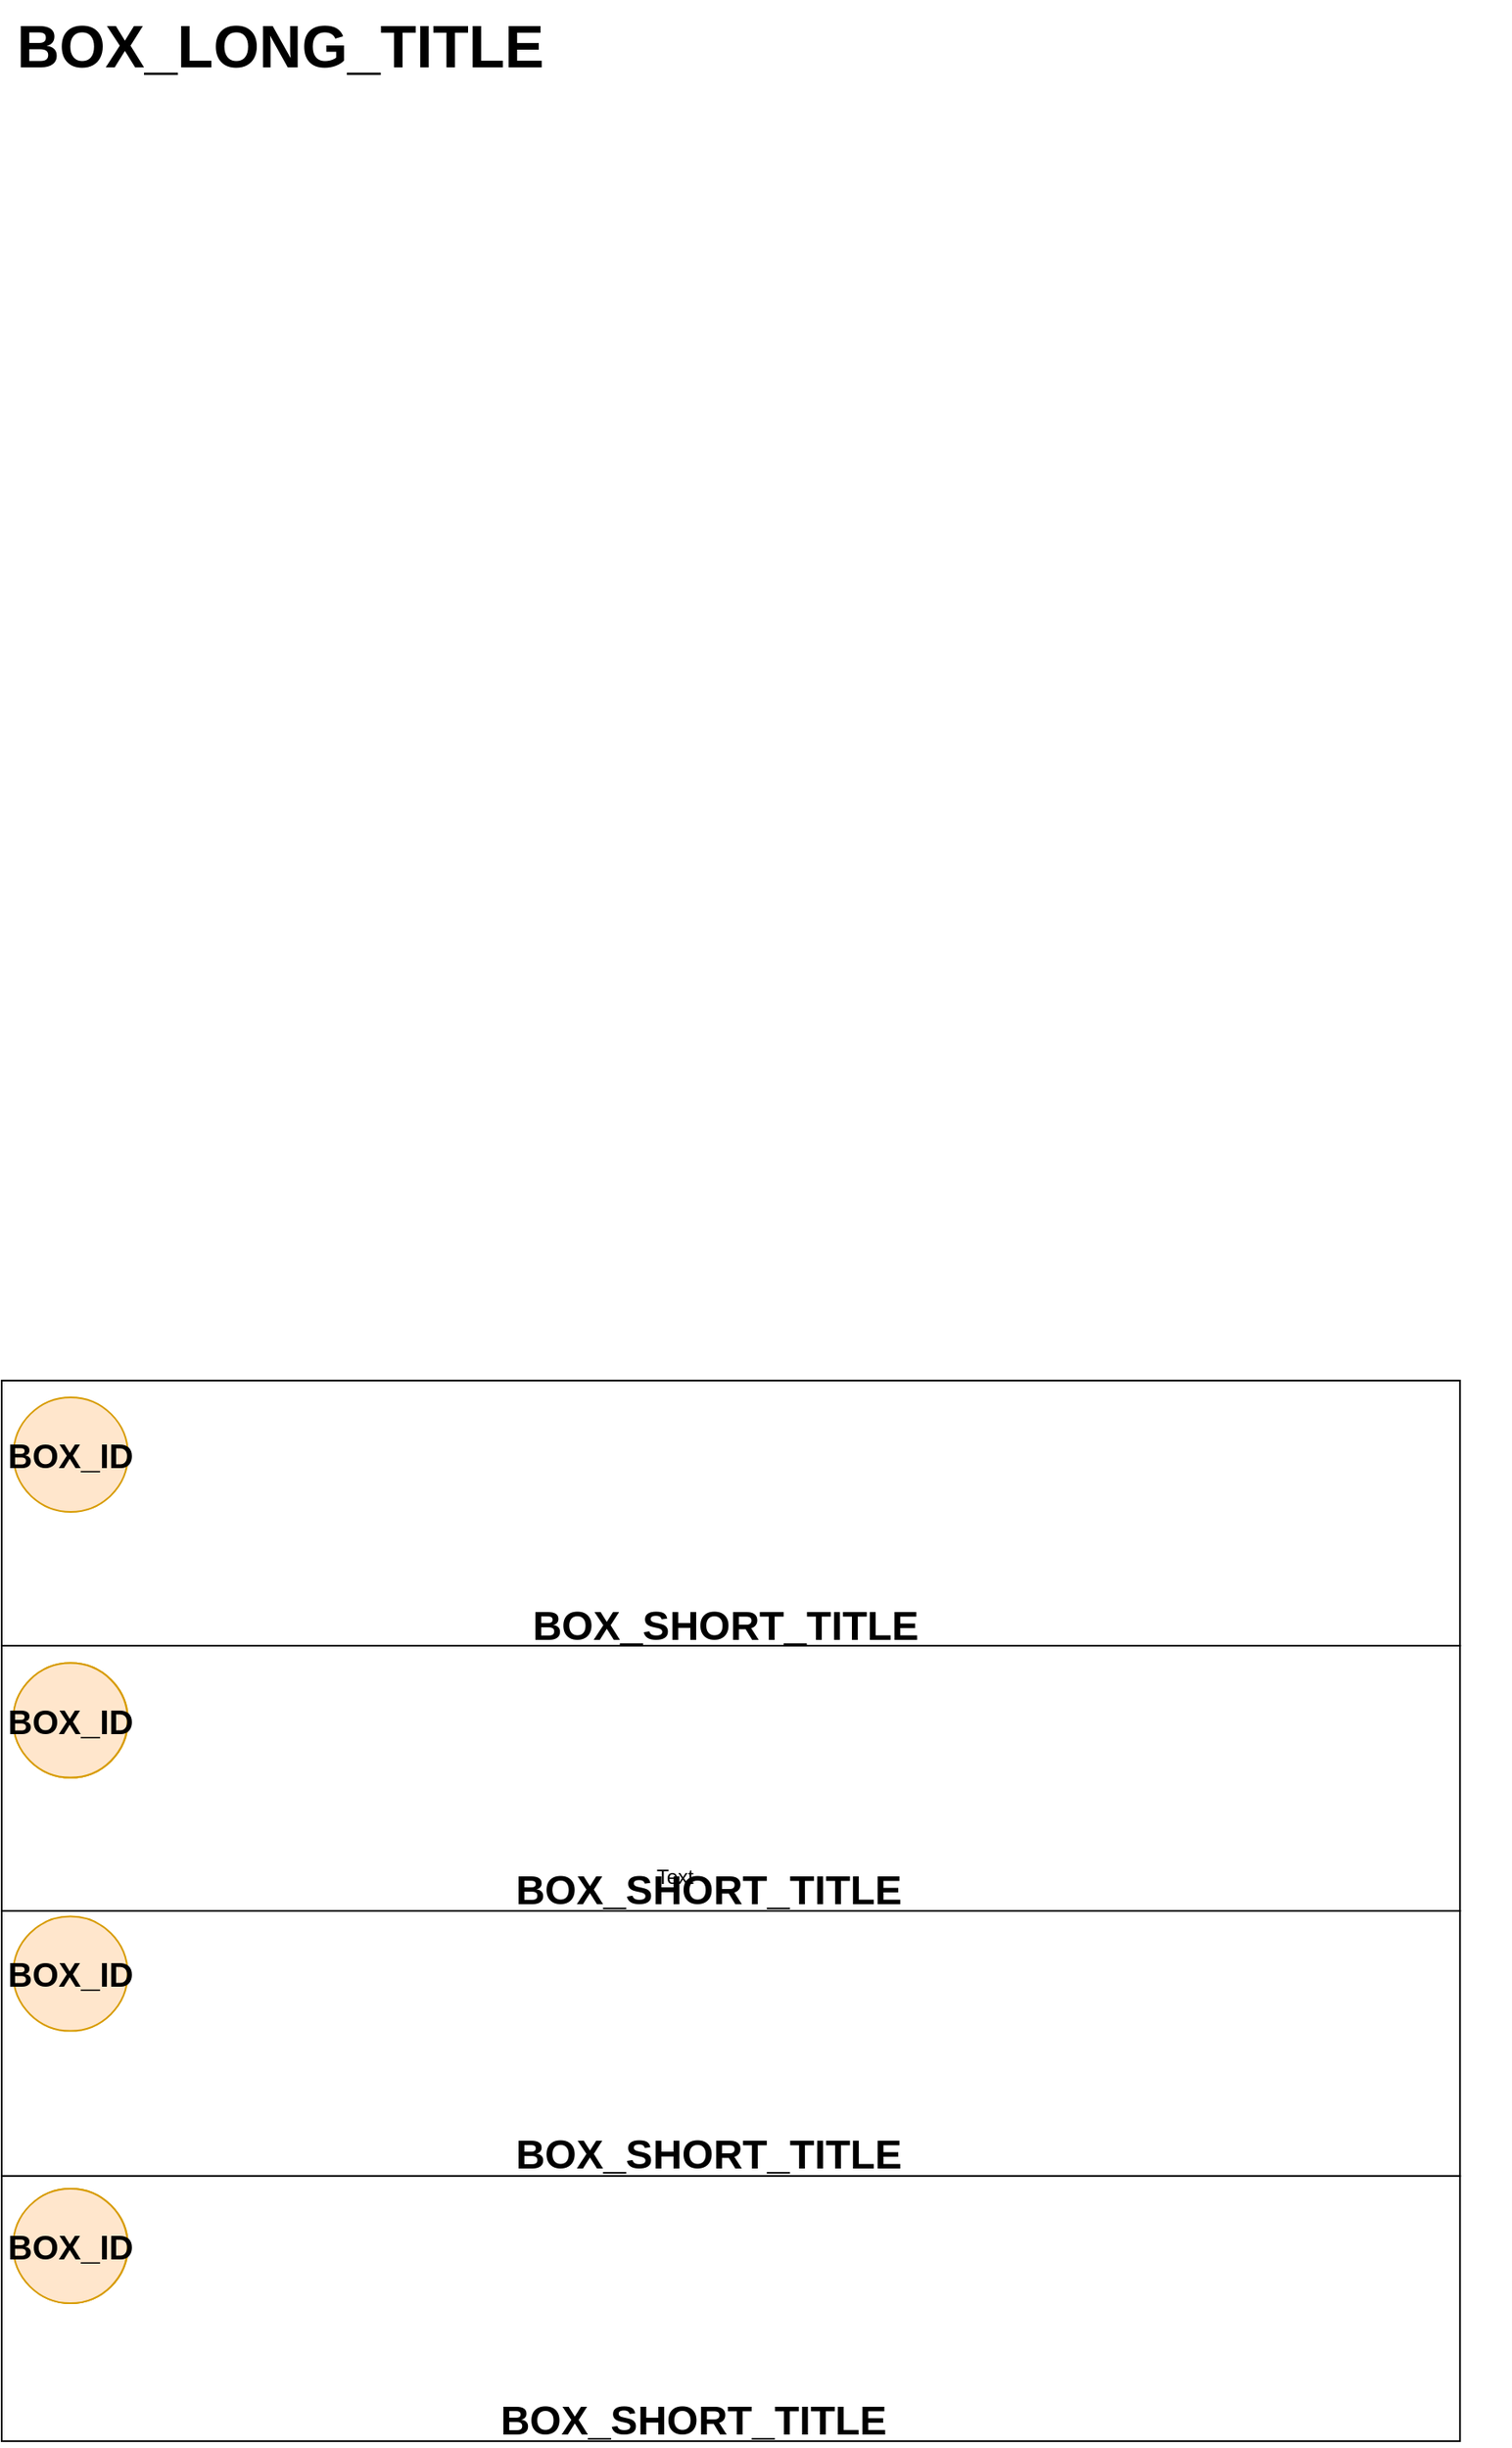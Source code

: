 <mxfile version="24.7.17">
  <diagram name="Page-1" id="yu1uDlsUj9-HUHLuCzGA">
    <mxGraphModel dx="1098" dy="988" grid="1" gridSize="10" guides="1" tooltips="1" connect="1" arrows="1" fold="1" page="1" pageScale="1" pageWidth="1169" pageHeight="827" math="0" shadow="0">
      <root>
        <mxCell id="0" />
        <mxCell id="1" style="locked=1;" parent="0" />
        <mxCell id="7dp5-Y_0_lrtAA32eaPl-3" value="" style="rounded=0;whiteSpace=wrap;html=1;" parent="1" vertex="1">
          <mxGeometry x="140" y="1184.96" width="866.14" height="157.48" as="geometry" />
        </mxCell>
        <mxCell id="7dp5-Y_0_lrtAA32eaPl-4" value="" style="rounded=0;whiteSpace=wrap;html=1;" parent="1" vertex="1">
          <mxGeometry x="140" y="1342.44" width="866.14" height="157.48" as="geometry" />
        </mxCell>
        <mxCell id="7dp5-Y_0_lrtAA32eaPl-31" value="" style="shape=image;verticalLabelPosition=bottom;labelBackgroundColor=default;verticalAlign=top;aspect=fixed;imageAspect=0;image=IMAGE_CONTEXT;" parent="1" vertex="1">
          <mxGeometry x="713" y="873" width="230" height="153.33" as="geometry" />
        </mxCell>
        <mxCell id="7dp5-Y_0_lrtAA32eaPl-33" value="" style="rounded=0;whiteSpace=wrap;html=1;" parent="1" vertex="1">
          <mxGeometry x="140" y="870" width="866.14" height="157.48" as="geometry" />
        </mxCell>
        <mxCell id="7dp5-Y_0_lrtAA32eaPl-34" value="" style="rounded=0;whiteSpace=wrap;html=1;" parent="1" vertex="1">
          <mxGeometry x="140" y="1027.48" width="866.14" height="157.48" as="geometry" />
        </mxCell>
        <mxCell id="P8VqPcs2KSuZS6IY6BrC-7" value="Bilder" parent="0" />
        <mxCell id="7dp5-Y_0_lrtAA32eaPl-39" value="BOX_LONG_TITLE" style="text;whiteSpace=wrap;fontStyle=1;fontSize=35;" parent="P8VqPcs2KSuZS6IY6BrC-7" vertex="1">
          <mxGeometry x="146.82" y="50" width="883.18" height="140" as="geometry" />
        </mxCell>
        <mxCell id="7dp5-Y_0_lrtAA32eaPl-102" value="BOX_SHORT_TITLE" style="text;html=1;align=center;verticalAlign=middle;whiteSpace=wrap;rounded=0;fontSize=24;fontStyle=1" parent="P8VqPcs2KSuZS6IY6BrC-7" vertex="1">
          <mxGeometry x="505.07" y="1001.15" width="130" height="30" as="geometry" />
        </mxCell>
        <mxCell id="84E6AL7sA57kAIkc1ud4-1" value="" style="shape=image;verticalLabelPosition=bottom;labelBackgroundColor=default;verticalAlign=top;aspect=fixed;imageAspect=0;image=IMAGE_CONTEXT;" parent="P8VqPcs2KSuZS6IY6BrC-7" vertex="1">
          <mxGeometry x="146.82" y="160" width="889" height="634.64" as="geometry" />
        </mxCell>
        <mxCell id="84E6AL7sA57kAIkc1ud4-2" value="" style="shape=image;verticalLabelPosition=bottom;labelBackgroundColor=default;verticalAlign=top;aspect=fixed;imageAspect=0;image=IMAGE_CONTEXT;" parent="P8VqPcs2KSuZS6IY6BrC-7" vertex="1">
          <mxGeometry x="180" y="880" width="196.26" height="140" as="geometry" />
        </mxCell>
        <mxCell id="84E6AL7sA57kAIkc1ud4-3" value="" style="shape=image;verticalLabelPosition=bottom;labelBackgroundColor=default;verticalAlign=top;aspect=fixed;imageAspect=0;image=IMAGE_CONTEXT;" parent="P8VqPcs2KSuZS6IY6BrC-7" vertex="1">
          <mxGeometry x="760" y="880" width="199.07" height="142.19" as="geometry" />
        </mxCell>
        <mxCell id="84E6AL7sA57kAIkc1ud4-4" value="BOX_SHORT_TITLE" style="text;html=1;align=center;verticalAlign=middle;whiteSpace=wrap;rounded=0;fontSize=24;fontStyle=1" parent="P8VqPcs2KSuZS6IY6BrC-7" vertex="1">
          <mxGeometry x="495.07" y="1158.3" width="130" height="30" as="geometry" />
        </mxCell>
        <mxCell id="84E6AL7sA57kAIkc1ud4-7" value="BOX_SHORT_TITLE" style="text;html=1;align=center;verticalAlign=middle;whiteSpace=wrap;rounded=0;fontSize=24;fontStyle=1" parent="P8VqPcs2KSuZS6IY6BrC-7" vertex="1">
          <mxGeometry x="495.07" y="1315.45" width="130" height="30" as="geometry" />
        </mxCell>
        <mxCell id="84E6AL7sA57kAIkc1ud4-10" value="BOX_SHORT_TITLE" style="text;html=1;align=center;verticalAlign=middle;whiteSpace=wrap;rounded=0;fontSize=24;fontStyle=1" parent="P8VqPcs2KSuZS6IY6BrC-7" vertex="1">
          <mxGeometry x="485.86" y="1472.6" width="130" height="30" as="geometry" />
        </mxCell>
        <mxCell id="I7mwEt86ZR2V8otfdUx3-1" value="Text" style="text;html=1;align=center;verticalAlign=middle;whiteSpace=wrap;rounded=0;" parent="P8VqPcs2KSuZS6IY6BrC-7" vertex="1">
          <mxGeometry x="510" y="1150" width="60" height="30" as="geometry" />
        </mxCell>
        <mxCell id="I7mwEt86ZR2V8otfdUx3-2" value="" style="shape=image;verticalLabelPosition=bottom;labelBackgroundColor=default;verticalAlign=top;aspect=fixed;imageAspect=0;image=IMAGE_CONTEXT;" parent="P8VqPcs2KSuZS6IY6BrC-7" vertex="1">
          <mxGeometry x="180.54" y="1037.81" width="196.26" height="140" as="geometry" />
        </mxCell>
        <mxCell id="I7mwEt86ZR2V8otfdUx3-3" value="" style="shape=image;verticalLabelPosition=bottom;labelBackgroundColor=default;verticalAlign=top;aspect=fixed;imageAspect=0;image=IMAGE_CONTEXT;" parent="P8VqPcs2KSuZS6IY6BrC-7" vertex="1">
          <mxGeometry x="760.54" y="1037.81" width="199.07" height="142.19" as="geometry" />
        </mxCell>
        <mxCell id="I7mwEt86ZR2V8otfdUx3-4" value="" style="shape=image;verticalLabelPosition=bottom;labelBackgroundColor=default;verticalAlign=top;aspect=fixed;imageAspect=0;image=IMAGE_CONTEXT;" parent="P8VqPcs2KSuZS6IY6BrC-7" vertex="1">
          <mxGeometry x="180.54" y="1193.3" width="196.26" height="140" as="geometry" />
        </mxCell>
        <mxCell id="I7mwEt86ZR2V8otfdUx3-5" value="" style="shape=image;verticalLabelPosition=bottom;labelBackgroundColor=default;verticalAlign=top;aspect=fixed;imageAspect=0;image=IMAGE_CONTEXT;" parent="P8VqPcs2KSuZS6IY6BrC-7" vertex="1">
          <mxGeometry x="760.54" y="1193.3" width="199.07" height="142.19" as="geometry" />
        </mxCell>
        <mxCell id="I7mwEt86ZR2V8otfdUx3-7" value="" style="shape=image;verticalLabelPosition=bottom;labelBackgroundColor=default;verticalAlign=top;aspect=fixed;imageAspect=0;image=IMAGE_CONTEXT;" parent="P8VqPcs2KSuZS6IY6BrC-7" vertex="1">
          <mxGeometry x="760.54" y="1350" width="199.07" height="142.19" as="geometry" />
        </mxCell>
        <mxCell id="I7mwEt86ZR2V8otfdUx3-8" value="" style="shape=image;verticalLabelPosition=bottom;labelBackgroundColor=default;verticalAlign=top;aspect=fixed;imageAspect=0;image=IMAGE_CONTEXT;" parent="P8VqPcs2KSuZS6IY6BrC-7" vertex="1">
          <mxGeometry x="180.54" y="1350" width="196.26" height="140" as="geometry" />
        </mxCell>
        <mxCell id="DucC1QXvuJhvkMx1X6ch-1" value="BOX_ID" style="ellipse;whiteSpace=wrap;html=1;aspect=fixed;fontStyle=1;fontSize=20;fillColor=#ffe6cc;strokeColor=#d79b00;rotation=0;" parent="P8VqPcs2KSuZS6IY6BrC-7" vertex="1">
          <mxGeometry x="147" y="880" width="68" height="68" as="geometry" />
        </mxCell>
        <mxCell id="DucC1QXvuJhvkMx1X6ch-2" value="BOX_ID" style="ellipse;whiteSpace=wrap;html=1;aspect=fixed;fontStyle=1;fontSize=14;fillColor=#ffe6cc;strokeColor=#d79b00;rotation=0;" parent="P8VqPcs2KSuZS6IY6BrC-7" vertex="1">
          <mxGeometry x="147" y="1037.81" width="68" height="68" as="geometry" />
        </mxCell>
        <mxCell id="DucC1QXvuJhvkMx1X6ch-3" value="BOX_ID" style="ellipse;whiteSpace=wrap;html=1;aspect=fixed;fontStyle=1;fontSize=20;fillColor=#ffe6cc;strokeColor=#d79b00;rotation=0;" parent="P8VqPcs2KSuZS6IY6BrC-7" vertex="1">
          <mxGeometry x="146.82" y="1188.3" width="68" height="68" as="geometry" />
        </mxCell>
        <mxCell id="DucC1QXvuJhvkMx1X6ch-4" value="BOX_ID" style="ellipse;whiteSpace=wrap;html=1;aspect=fixed;fontStyle=1;fontSize=14;fillColor=#ffe6cc;strokeColor=#d79b00;rotation=0;" parent="P8VqPcs2KSuZS6IY6BrC-7" vertex="1">
          <mxGeometry x="147" y="1350" width="68" height="68" as="geometry" />
        </mxCell>
        <mxCell id="DucC1QXvuJhvkMx1X6ch-5" value="BOX_ID" style="ellipse;whiteSpace=wrap;html=1;aspect=fixed;fontStyle=1;fontSize=20;fillColor=#ffe6cc;strokeColor=#d79b00;rotation=0;" parent="P8VqPcs2KSuZS6IY6BrC-7" vertex="1">
          <mxGeometry x="146.82" y="1350" width="68" height="68" as="geometry" />
        </mxCell>
        <mxCell id="DucC1QXvuJhvkMx1X6ch-6" value="BOX_ID" style="ellipse;whiteSpace=wrap;html=1;aspect=fixed;fontStyle=1;fontSize=20;fillColor=#ffe6cc;strokeColor=#d79b00;rotation=0;" parent="P8VqPcs2KSuZS6IY6BrC-7" vertex="1">
          <mxGeometry x="146.82" y="1037.81" width="68" height="68" as="geometry" />
        </mxCell>
      </root>
    </mxGraphModel>
  </diagram>
</mxfile>
